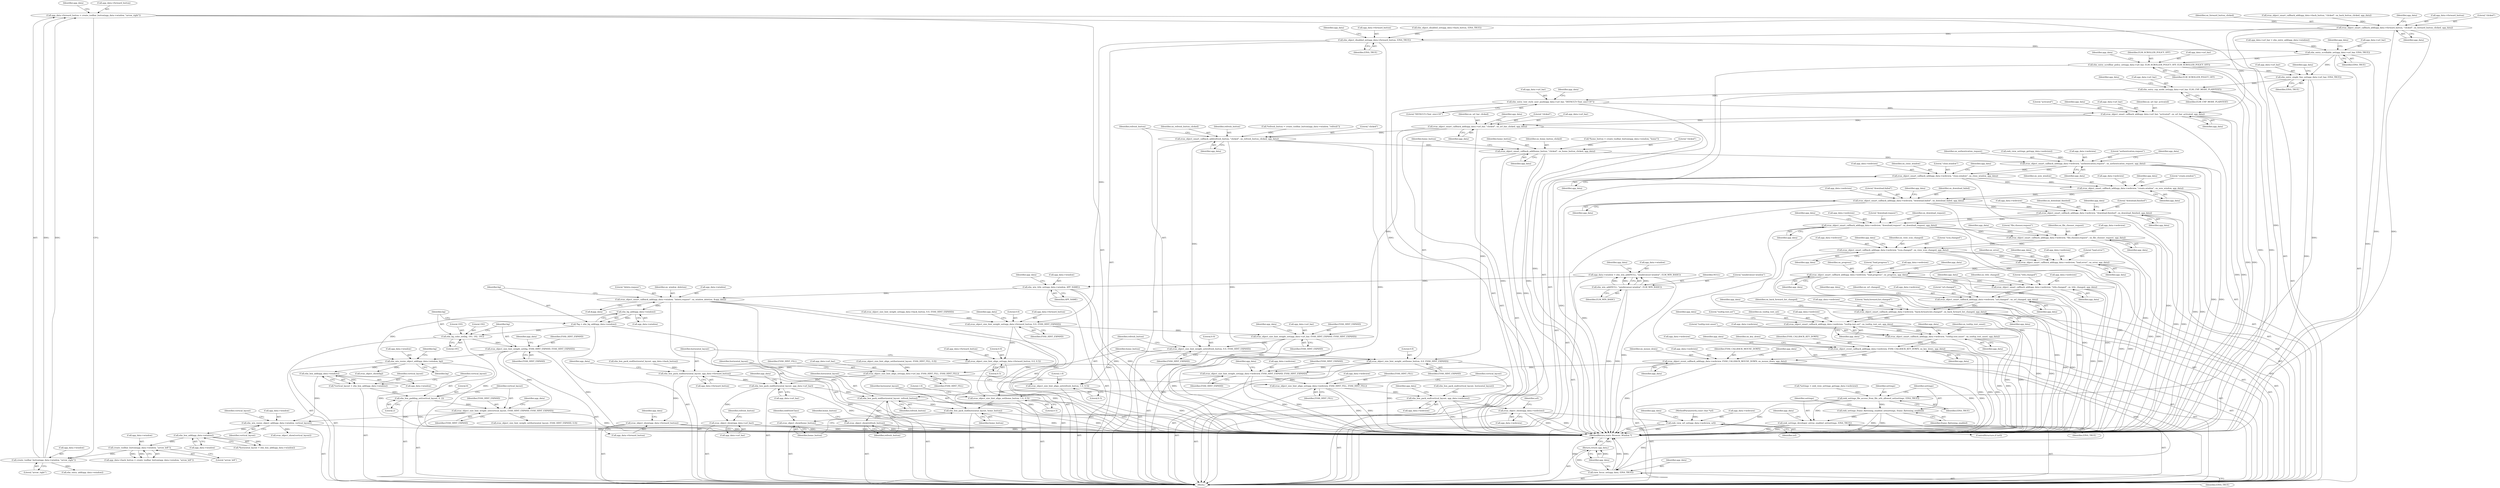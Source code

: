 digraph "0_Chrome_46afbe7f7f55280947e9c06c429a68983ba9d8dd_0@API" {
"1000258" [label="(Call,app_data->forward_button = create_toolbar_button(app_data->window, \"arrow_right\"))"];
"1000262" [label="(Call,create_toolbar_button(app_data->window, \"arrow_right\"))"];
"1000220" [label="(Call,create_toolbar_button(app_data->window, \"arrow_left\"))"];
"1000196" [label="(Call,elm_box_add(app_data->window))"];
"1000186" [label="(Call,elm_win_resize_object_add(app_data->window, vertical_layout))"];
"1000174" [label="(Call,elm_box_add(app_data->window))"];
"1000164" [label="(Call,elm_win_resize_object_add(app_data->window, bg))"];
"1000151" [label="(Call,elm_bg_add(app_data->window))"];
"1000140" [label="(Call,evas_object_smart_callback_add(app_data->window, \"delete,request\", on_window_deletion, &app_data))"];
"1000135" [label="(Call,elm_win_title_set(app_data->window, APP_NAME))"];
"1000127" [label="(Call,app_data->window = elm_win_add(NULL, \"minibrowser-window\", ELM_WIN_BASIC))"];
"1000131" [label="(Call,elm_win_add(NULL, \"minibrowser-window\", ELM_WIN_BASIC))"];
"1000160" [label="(Call,evas_object_size_hint_weight_set(bg, EVAS_HINT_EXPAND, EVAS_HINT_EXPAND))"];
"1000155" [label="(Call,elm_bg_color_set(bg, 193, 192, 191))"];
"1000149" [label="(Call,*bg = elm_bg_add(app_data->window))"];
"1000182" [label="(Call,evas_object_size_hint_weight_set(vertical_layout, EVAS_HINT_EXPAND, EVAS_HINT_EXPAND))"];
"1000178" [label="(Call,elm_box_padding_set(vertical_layout, 0, 2))"];
"1000172" [label="(Call,*vertical_layout = elm_box_add(app_data->window))"];
"1000267" [label="(Call,evas_object_smart_callback_add(app_data->forward_button, \"clicked\", on_forward_button_clicked, app_data))"];
"1000274" [label="(Call,elm_object_disabled_set(app_data->forward_button, EINA_TRUE))"];
"1000279" [label="(Call,evas_object_size_hint_weight_set(app_data->forward_button, 0.0, EVAS_HINT_EXPAND))"];
"1000285" [label="(Call,evas_object_size_hint_align_set(app_data->forward_button, 0.0, 0.5))"];
"1000291" [label="(Call,elm_box_pack_end(horizontal_layout, app_data->forward_button))"];
"1000296" [label="(Call,evas_object_show(app_data->forward_button))"];
"1000360" [label="(Call,elm_box_pack_end(horizontal_layout, app_data->url_bar))"];
"1000365" [label="(Call,evas_object_show(app_data->url_bar))"];
"1000390" [label="(Call,elm_box_pack_end(horizontal_layout, refresh_button))"];
"1000393" [label="(Call,evas_object_show(refresh_button))"];
"1000416" [label="(Call,elm_box_pack_end(horizontal_layout, home_button))"];
"1000419" [label="(Call,evas_object_show(home_button))"];
"1000348" [label="(Call,evas_object_size_hint_weight_set(app_data->url_bar, EVAS_HINT_EXPAND, EVAS_HINT_EXPAND))"];
"1000354" [label="(Call,evas_object_size_hint_align_set(app_data->url_bar, EVAS_HINT_FILL, EVAS_HINT_FILL))"];
"1000604" [label="(Call,evas_object_size_hint_align_set(app_data->webview, EVAS_HINT_FILL, EVAS_HINT_FILL))"];
"1000610" [label="(Call,elm_box_pack_end(vertical_layout, app_data->webview))"];
"1000615" [label="(Call,evas_object_show(app_data->webview))"];
"1000621" [label="(Call,ewk_view_url_set(app_data->webview, url))"];
"1000382" [label="(Call,evas_object_size_hint_weight_set(refresh_button, 0.0, EVAS_HINT_EXPAND))"];
"1000386" [label="(Call,evas_object_size_hint_align_set(refresh_button, 1.0, 0.5))"];
"1000408" [label="(Call,evas_object_size_hint_weight_set(home_button, 0.0, EVAS_HINT_EXPAND))"];
"1000412" [label="(Call,evas_object_size_hint_align_set(home_button, 1.0, 0.5))"];
"1000598" [label="(Call,evas_object_size_hint_weight_set(app_data->webview, EVAS_HINT_EXPAND, EVAS_HINT_EXPAND))"];
"1000308" [label="(Call,elm_entry_scrollable_set(app_data->url_bar, EINA_TRUE))"];
"1000313" [label="(Call,elm_entry_scrollbar_policy_set(app_data->url_bar, ELM_SCROLLER_POLICY_OFF, ELM_SCROLLER_POLICY_OFF))"];
"1000319" [label="(Call,elm_entry_single_line_set(app_data->url_bar, EINA_TRUE))"];
"1000324" [label="(Call,elm_entry_cnp_mode_set(app_data->url_bar, ELM_CNP_MODE_PLAINTEXT))"];
"1000329" [label="(Call,elm_entry_text_style_user_push(app_data->url_bar, \"DEFAULT='font_size=18'\"))"];
"1000334" [label="(Call,evas_object_smart_callback_add(app_data->url_bar, \"activated\", on_url_bar_activated, app_data))"];
"1000341" [label="(Call,evas_object_smart_callback_add(app_data->url_bar, \"clicked\", on_url_bar_clicked, app_data))"];
"1000377" [label="(Call,evas_object_smart_callback_add(refresh_button, \"clicked\", on_refresh_button_clicked, app_data))"];
"1000403" [label="(Call,evas_object_smart_callback_add(home_button, \"clicked\", on_home_button_clicked, app_data))"];
"1000479" [label="(Call,evas_object_smart_callback_add(app_data->webview, \"authentication,request\", on_authentication_request, app_data))"];
"1000486" [label="(Call,evas_object_smart_callback_add(app_data->webview, \"close,window\", on_close_window, app_data))"];
"1000493" [label="(Call,evas_object_smart_callback_add(app_data->webview, \"create,window\", on_new_window, app_data))"];
"1000500" [label="(Call,evas_object_smart_callback_add(app_data->webview, \"download,failed\", on_download_failed, app_data))"];
"1000507" [label="(Call,evas_object_smart_callback_add(app_data->webview, \"download,finished\", on_download_finished, app_data))"];
"1000514" [label="(Call,evas_object_smart_callback_add(app_data->webview, \"download,request\", on_download_request, app_data))"];
"1000521" [label="(Call,evas_object_smart_callback_add(app_data->webview, \"file,chooser,request\", on_file_chooser_request, app_data))"];
"1000528" [label="(Call,evas_object_smart_callback_add(app_data->webview, \"icon,changed\", on_view_icon_changed, app_data))"];
"1000535" [label="(Call,evas_object_smart_callback_add(app_data->webview, \"load,error\", on_error, app_data))"];
"1000542" [label="(Call,evas_object_smart_callback_add(app_data->webview, \"load,progress\", on_progress, app_data))"];
"1000549" [label="(Call,evas_object_smart_callback_add(app_data->webview, \"title,changed\", on_title_changed, app_data))"];
"1000556" [label="(Call,evas_object_smart_callback_add(app_data->webview, \"url,changed\", on_url_changed, app_data))"];
"1000563" [label="(Call,evas_object_smart_callback_add(app_data->webview, \"back,forward,list,changed\", on_back_forward_list_changed, app_data))"];
"1000570" [label="(Call,evas_object_smart_callback_add(app_data->webview, \"tooltip,text,set\", on_tooltip_text_set, app_data))"];
"1000577" [label="(Call,evas_object_smart_callback_add(app_data->webview, \"tooltip,text,unset\", on_tooltip_text_unset, app_data))"];
"1000584" [label="(Call,evas_object_event_callback_add(app_data->webview, EVAS_CALLBACK_KEY_DOWN, on_key_down, app_data))"];
"1000591" [label="(Call,evas_object_event_callback_add(app_data->webview, EVAS_CALLBACK_MOUSE_DOWN, on_mouse_down, app_data))"];
"1000636" [label="(Call,view_focus_set(app_data, EINA_TRUE))"];
"1000639" [label="(Return,return app_data;)"];
"1000470" [label="(Call,ewk_settings_file_access_from_file_urls_allowed_set(settings, EINA_TRUE))"];
"1000473" [label="(Call,ewk_settings_frame_flattening_enabled_set(settings, frame_flattening_enabled))"];
"1000476" [label="(Call,ewk_settings_developer_extras_enabled_set(settings, EINA_TRUE))"];
"1000557" [label="(Call,app_data->webview)"];
"1000419" [label="(Call,evas_object_show(home_button))"];
"1000506" [label="(Identifier,app_data)"];
"1000608" [label="(Identifier,EVAS_HINT_FILL)"];
"1000267" [label="(Call,evas_object_smart_callback_add(app_data->forward_button, \"clicked\", on_forward_button_clicked, app_data))"];
"1000492" [label="(Identifier,app_data)"];
"1000342" [label="(Call,app_data->url_bar)"];
"1000269" [label="(Identifier,app_data)"];
"1000407" [label="(Identifier,app_data)"];
"1000547" [label="(Identifier,on_progress)"];
"1000484" [label="(Identifier,on_authentication_request)"];
"1000131" [label="(Call,elm_win_add(NULL, \"minibrowser-window\", ELM_WIN_BASIC))"];
"1000309" [label="(Call,app_data->url_bar)"];
"1000185" [label="(Identifier,EVAS_HINT_EXPAND)"];
"1000620" [label="(Identifier,url)"];
"1000466" [label="(Call,ewk_view_settings_get(app_data->webview))"];
"1000585" [label="(Call,app_data->webview)"];
"1000470" [label="(Call,ewk_settings_file_access_from_file_urls_allowed_set(settings, EINA_TRUE))"];
"1000290" [label="(Literal,0.5)"];
"1000360" [label="(Call,elm_box_pack_end(horizontal_layout, app_data->url_bar))"];
"1000340" [label="(Identifier,app_data)"];
"1000410" [label="(Literal,0.0)"];
"1000615" [label="(Call,evas_object_show(app_data->webview))"];
"1000382" [label="(Call,evas_object_size_hint_weight_set(refresh_button, 0.0, EVAS_HINT_EXPAND))"];
"1000423" [label="(Identifier,ewkViewClass)"];
"1000166" [label="(Identifier,app_data)"];
"1000541" [label="(Identifier,app_data)"];
"1000539" [label="(Literal,\"load,error\")"];
"1000181" [label="(Literal,2)"];
"1000292" [label="(Identifier,horizontal_layout)"];
"1000568" [label="(Identifier,on_back_forward_list_changed)"];
"1000414" [label="(Literal,1.0)"];
"1000548" [label="(Identifier,app_data)"];
"1000578" [label="(Call,app_data->webview)"];
"1000371" [label="(Identifier,refresh_button)"];
"1000464" [label="(Call,*settings = ewk_view_settings_get(app_data->webview))"];
"1000362" [label="(Call,app_data->url_bar)"];
"1000144" [label="(Literal,\"delete,request\")"];
"1000415" [label="(Literal,0.5)"];
"1000347" [label="(Identifier,app_data)"];
"1000417" [label="(Identifier,horizontal_layout)"];
"1000404" [label="(Identifier,home_button)"];
"1000220" [label="(Call,create_toolbar_button(app_data->window, \"arrow_left\"))"];
"1000159" [label="(Literal,191)"];
"1000472" [label="(Identifier,EINA_TRUE)"];
"1000416" [label="(Call,elm_box_pack_end(horizontal_layout, home_button))"];
"1000152" [label="(Call,app_data->window)"];
"1000391" [label="(Identifier,horizontal_layout)"];
"1000158" [label="(Literal,192)"];
"1000293" [label="(Call,app_data->forward_button)"];
"1000314" [label="(Call,app_data->url_bar)"];
"1000606" [label="(Identifier,app_data)"];
"1000194" [label="(Call,*horizontal_layout = elm_box_add(app_data->window))"];
"1000481" [label="(Identifier,app_data)"];
"1000521" [label="(Call,evas_object_smart_callback_add(app_data->webview, \"file,chooser,request\", on_file_chooser_request, app_data))"];
"1000616" [label="(Call,app_data->webview)"];
"1000513" [label="(Identifier,app_data)"];
"1000540" [label="(Identifier,on_error)"];
"1000593" [label="(Identifier,app_data)"];
"1000386" [label="(Call,evas_object_size_hint_align_set(refresh_button, 1.0, 0.5))"];
"1000300" [label="(Call,app_data->url_bar = elm_entry_add(app_data->window))"];
"1000358" [label="(Identifier,EVAS_HINT_FILL)"];
"1000628" [label="(Identifier,app_data)"];
"1000156" [label="(Identifier,bg)"];
"1000403" [label="(Call,evas_object_smart_callback_add(home_button, \"clicked\", on_home_button_clicked, app_data))"];
"1000617" [label="(Identifier,app_data)"];
"1000187" [label="(Call,app_data->window)"];
"1000330" [label="(Call,app_data->url_bar)"];
"1000511" [label="(Literal,\"download,finished\")"];
"1000323" [label="(Identifier,EINA_TRUE)"];
"1000478" [label="(Identifier,EINA_TRUE)"];
"1000394" [label="(Identifier,refresh_button)"];
"1000180" [label="(Literal,0)"];
"1000558" [label="(Identifier,app_data)"];
"1000527" [label="(Identifier,app_data)"];
"1000583" [label="(Identifier,app_data)"];
"1000523" [label="(Identifier,app_data)"];
"1000134" [label="(Identifier,ELM_WIN_BASIC)"];
"1000522" [label="(Call,app_data->webview)"];
"1000237" [label="(Call,evas_object_size_hint_weight_set(app_data->back_button, 0.0, EVAS_HINT_EXPAND))"];
"1000359" [label="(Identifier,EVAS_HINT_FILL)"];
"1000554" [label="(Identifier,on_title_changed)"];
"1000302" [label="(Identifier,app_data)"];
"1000591" [label="(Call,evas_object_event_callback_add(app_data->webview, EVAS_CALLBACK_MOUSE_DOWN, on_mouse_down, app_data))"];
"1000406" [label="(Identifier,on_home_button_clicked)"];
"1000211" [label="(Call,elm_box_pack_end(vertical_layout, horizontal_layout))"];
"1000279" [label="(Call,evas_object_size_hint_weight_set(app_data->forward_button, 0.0, EVAS_HINT_EXPAND))"];
"1000501" [label="(Call,app_data->webview)"];
"1000621" [label="(Call,ewk_view_url_set(app_data->webview, url))"];
"1000287" [label="(Identifier,app_data)"];
"1000570" [label="(Call,evas_object_smart_callback_add(app_data->webview, \"tooltip,text,set\", on_tooltip_text_set, app_data))"];
"1000343" [label="(Identifier,app_data)"];
"1000334" [label="(Call,evas_object_smart_callback_add(app_data->url_bar, \"activated\", on_url_bar_activated, app_data))"];
"1000596" [label="(Identifier,on_mouse_down)"];
"1000553" [label="(Literal,\"title,changed\")"];
"1000638" [label="(Identifier,EINA_TRUE)"];
"1000336" [label="(Identifier,app_data)"];
"1000146" [label="(Call,&app_data)"];
"1000182" [label="(Call,evas_object_size_hint_weight_set(vertical_layout, EVAS_HINT_EXPAND, EVAS_HINT_EXPAND))"];
"1000560" [label="(Literal,\"url,changed\")"];
"1000565" [label="(Identifier,app_data)"];
"1000321" [label="(Identifier,app_data)"];
"1000325" [label="(Call,app_data->url_bar)"];
"1000349" [label="(Call,app_data->url_bar)"];
"1000530" [label="(Identifier,app_data)"];
"1000418" [label="(Identifier,home_button)"];
"1000221" [label="(Call,app_data->window)"];
"1000183" [label="(Identifier,vertical_layout)"];
"1000611" [label="(Identifier,vertical_layout)"];
"1000487" [label="(Call,app_data->webview)"];
"1000308" [label="(Call,elm_entry_scrollable_set(app_data->url_bar, EINA_TRUE))"];
"1000396" [label="(Call,*home_button = create_toolbar_button(app_data->window, \"home\"))"];
"1000542" [label="(Call,evas_object_smart_callback_add(app_data->webview, \"load,progress\", on_progress, app_data))"];
"1000272" [label="(Identifier,on_forward_button_clicked)"];
"1000111" [label="(MethodParameterIn,const char *url)"];
"1000485" [label="(Identifier,app_data)"];
"1000313" [label="(Call,elm_entry_scrollbar_policy_set(app_data->url_bar, ELM_SCROLLER_POLICY_OFF, ELM_SCROLLER_POLICY_OFF))"];
"1000291" [label="(Call,elm_box_pack_end(horizontal_layout, app_data->forward_button))"];
"1000392" [label="(Identifier,refresh_button)"];
"1000384" [label="(Literal,0.0)"];
"1000599" [label="(Call,app_data->webview)"];
"1000145" [label="(Identifier,on_window_deletion)"];
"1000169" [label="(Call,evas_object_show(bg))"];
"1000216" [label="(Call,app_data->back_button = create_toolbar_button(app_data->window, \"arrow_left\"))"];
"1000178" [label="(Call,elm_box_padding_set(vertical_layout, 0, 2))"];
"1000413" [label="(Identifier,home_button)"];
"1000329" [label="(Call,elm_entry_text_style_user_push(app_data->url_bar, \"DEFAULT='font_size=18'\"))"];
"1000383" [label="(Identifier,refresh_button)"];
"1000504" [label="(Literal,\"download,failed\")"];
"1000636" [label="(Call,view_focus_set(app_data, EINA_TRUE))"];
"1000335" [label="(Call,app_data->url_bar)"];
"1000508" [label="(Call,app_data->webview)"];
"1000348" [label="(Call,evas_object_size_hint_weight_set(app_data->url_bar, EVAS_HINT_EXPAND, EVAS_HINT_EXPAND))"];
"1000283" [label="(Literal,0.0)"];
"1000529" [label="(Call,app_data->webview)"];
"1000378" [label="(Identifier,refresh_button)"];
"1000589" [label="(Identifier,on_key_down)"];
"1000175" [label="(Call,app_data->window)"];
"1000491" [label="(Identifier,on_close_window)"];
"1000480" [label="(Call,app_data->webview)"];
"1000168" [label="(Identifier,bg)"];
"1000142" [label="(Identifier,app_data)"];
"1000420" [label="(Identifier,home_button)"];
"1000546" [label="(Literal,\"load,progress\")"];
"1000346" [label="(Identifier,on_url_bar_clicked)"];
"1000150" [label="(Identifier,bg)"];
"1000569" [label="(Identifier,app_data)"];
"1000225" [label="(Call,evas_object_smart_callback_add(app_data->back_button, \"clicked\", on_back_button_clicked, app_data))"];
"1000476" [label="(Call,ewk_settings_developer_extras_enabled_set(settings, EINA_TRUE))"];
"1000483" [label="(Literal,\"authentication,request\")"];
"1000497" [label="(Literal,\"create,window\")"];
"1000586" [label="(Identifier,app_data)"];
"1000326" [label="(Identifier,app_data)"];
"1000555" [label="(Identifier,app_data)"];
"1000135" [label="(Call,elm_win_title_set(app_data->window, APP_NAME))"];
"1000112" [label="(Block,)"];
"1000602" [label="(Identifier,EVAS_HINT_EXPAND)"];
"1000263" [label="(Call,app_data->window)"];
"1000127" [label="(Call,app_data->window = elm_win_add(NULL, \"minibrowser-window\", ELM_WIN_BASIC))"];
"1000370" [label="(Call,*refresh_button = create_toolbar_button(app_data->window, \"refresh\"))"];
"1000498" [label="(Identifier,on_new_window)"];
"1000515" [label="(Call,app_data->webview)"];
"1000224" [label="(Literal,\"arrow_left\")"];
"1000141" [label="(Call,app_data->window)"];
"1000366" [label="(Call,app_data->url_bar)"];
"1000381" [label="(Identifier,app_data)"];
"1000534" [label="(Identifier,app_data)"];
"1000564" [label="(Call,app_data->webview)"];
"1000493" [label="(Call,evas_object_smart_callback_add(app_data->webview, \"create,window\", on_new_window, app_data))"];
"1000318" [label="(Identifier,ELM_SCROLLER_POLICY_OFF)"];
"1000350" [label="(Identifier,app_data)"];
"1000174" [label="(Call,elm_box_add(app_data->window))"];
"1000488" [label="(Identifier,app_data)"];
"1000639" [label="(Return,return app_data;)"];
"1000520" [label="(Identifier,app_data)"];
"1000353" [label="(Identifier,EVAS_HINT_EXPAND)"];
"1000574" [label="(Literal,\"tooltip,text,set\")"];
"1000619" [label="(ControlStructure,if (url))"];
"1000170" [label="(Identifier,bg)"];
"1000315" [label="(Identifier,app_data)"];
"1000284" [label="(Identifier,EVAS_HINT_EXPAND)"];
"1000232" [label="(Call,elm_object_disabled_set(app_data->back_button, EINA_TRUE))"];
"1000355" [label="(Call,app_data->url_bar)"];
"1000518" [label="(Literal,\"download,request\")"];
"1000163" [label="(Identifier,EVAS_HINT_EXPAND)"];
"1000479" [label="(Call,evas_object_smart_callback_add(app_data->webview, \"authentication,request\", on_authentication_request, app_data))"];
"1000550" [label="(Call,app_data->webview)"];
"1000286" [label="(Call,app_data->forward_button)"];
"1000519" [label="(Identifier,on_download_request)"];
"1000576" [label="(Identifier,app_data)"];
"1000561" [label="(Identifier,on_url_changed)"];
"1000128" [label="(Call,app_data->window)"];
"1000179" [label="(Identifier,vertical_layout)"];
"1000379" [label="(Literal,\"clicked\")"];
"1000203" [label="(Call,evas_object_size_hint_weight_set(horizontal_layout, EVAS_HINT_EXPAND, 0.0))"];
"1000273" [label="(Identifier,app_data)"];
"1000584" [label="(Call,evas_object_event_callback_add(app_data->webview, EVAS_CALLBACK_KEY_DOWN, on_key_down, app_data))"];
"1000149" [label="(Call,*bg = elm_bg_add(app_data->window))"];
"1000341" [label="(Call,evas_object_smart_callback_add(app_data->url_bar, \"clicked\", on_url_bar_clicked, app_data))"];
"1000192" [label="(Identifier,vertical_layout)"];
"1000367" [label="(Identifier,app_data)"];
"1000514" [label="(Call,evas_object_smart_callback_add(app_data->webview, \"download,request\", on_download_request, app_data))"];
"1000173" [label="(Identifier,vertical_layout)"];
"1000333" [label="(Literal,\"DEFAULT='font_size=18'\")"];
"1000276" [label="(Identifier,app_data)"];
"1000397" [label="(Identifier,home_button)"];
"1000604" [label="(Call,evas_object_size_hint_align_set(app_data->webview, EVAS_HINT_FILL, EVAS_HINT_FILL))"];
"1000339" [label="(Identifier,on_url_bar_activated)"];
"1000575" [label="(Identifier,on_tooltip_text_set)"];
"1000317" [label="(Identifier,ELM_SCROLLER_POLICY_OFF)"];
"1000637" [label="(Identifier,app_data)"];
"1000319" [label="(Call,elm_entry_single_line_set(app_data->url_bar, EINA_TRUE))"];
"1000268" [label="(Call,app_data->forward_button)"];
"1000409" [label="(Identifier,home_button)"];
"1000473" [label="(Call,ewk_settings_frame_flattening_enabled_set(settings, frame_flattening_enabled))"];
"1000186" [label="(Call,elm_win_resize_object_add(app_data->window, vertical_layout))"];
"1000157" [label="(Literal,193)"];
"1000191" [label="(Call,evas_object_show(vertical_layout))"];
"1000477" [label="(Identifier,settings)"];
"1000537" [label="(Identifier,app_data)"];
"1000312" [label="(Identifier,EINA_TRUE)"];
"1000605" [label="(Call,app_data->webview)"];
"1000274" [label="(Call,elm_object_disabled_set(app_data->forward_button, EINA_TRUE))"];
"1000324" [label="(Call,elm_entry_cnp_mode_set(app_data->url_bar, ELM_CNP_MODE_PLAINTEXT))"];
"1000507" [label="(Call,evas_object_smart_callback_add(app_data->webview, \"download,finished\", on_download_finished, app_data))"];
"1000139" [label="(Identifier,APP_NAME)"];
"1000297" [label="(Call,app_data->forward_button)"];
"1000475" [label="(Identifier,frame_flattening_enabled)"];
"1000377" [label="(Call,evas_object_smart_callback_add(refresh_button, \"clicked\", on_refresh_button_clicked, app_data))"];
"1000582" [label="(Identifier,on_tooltip_text_unset)"];
"1000266" [label="(Literal,\"arrow_right\")"];
"1000549" [label="(Call,evas_object_smart_callback_add(app_data->webview, \"title,changed\", on_title_changed, app_data))"];
"1000609" [label="(Identifier,EVAS_HINT_FILL)"];
"1000207" [label="(Call,evas_object_size_hint_align_set(horizontal_layout, EVAS_HINT_FILL, 0.0))"];
"1000610" [label="(Call,elm_box_pack_end(vertical_layout, app_data->webview))"];
"1000196" [label="(Call,elm_box_add(app_data->window))"];
"1000509" [label="(Identifier,app_data)"];
"1000298" [label="(Identifier,app_data)"];
"1000512" [label="(Identifier,on_download_finished)"];
"1000516" [label="(Identifier,app_data)"];
"1000259" [label="(Call,app_data->forward_button)"];
"1000388" [label="(Literal,1.0)"];
"1000499" [label="(Identifier,app_data)"];
"1000563" [label="(Call,evas_object_smart_callback_add(app_data->webview, \"back,forward,list,changed\", on_back_forward_list_changed, app_data))"];
"1000577" [label="(Call,evas_object_smart_callback_add(app_data->webview, \"tooltip,text,unset\", on_tooltip_text_unset, app_data))"];
"1000304" [label="(Call,elm_entry_add(app_data->window))"];
"1000592" [label="(Call,app_data->webview)"];
"1000405" [label="(Literal,\"clicked\")"];
"1000281" [label="(Identifier,app_data)"];
"1000571" [label="(Call,app_data->webview)"];
"1000408" [label="(Call,evas_object_size_hint_weight_set(home_button, 0.0, EVAS_HINT_EXPAND))"];
"1000280" [label="(Call,app_data->forward_button)"];
"1000579" [label="(Identifier,app_data)"];
"1000140" [label="(Call,evas_object_smart_callback_add(app_data->window, \"delete,request\", on_window_deletion, &app_data))"];
"1000625" [label="(Identifier,url)"];
"1000345" [label="(Literal,\"clicked\")"];
"1000640" [label="(Identifier,app_data)"];
"1000354" [label="(Call,evas_object_size_hint_align_set(app_data->url_bar, EVAS_HINT_FILL, EVAS_HINT_FILL))"];
"1000289" [label="(Literal,0.0)"];
"1000603" [label="(Identifier,EVAS_HINT_EXPAND)"];
"1000262" [label="(Call,create_toolbar_button(app_data->window, \"arrow_right\"))"];
"1000535" [label="(Call,evas_object_smart_callback_add(app_data->webview, \"load,error\", on_error, app_data))"];
"1000155" [label="(Call,elm_bg_color_set(bg, 193, 192, 191))"];
"1000172" [label="(Call,*vertical_layout = elm_box_add(app_data->window))"];
"1000165" [label="(Call,app_data->window)"];
"1000249" [label="(Call,elm_box_pack_end(horizontal_layout, app_data->back_button))"];
"1000161" [label="(Identifier,bg)"];
"1000490" [label="(Literal,\"close,window\")"];
"1000528" [label="(Call,evas_object_smart_callback_add(app_data->webview, \"icon,changed\", on_view_icon_changed, app_data))"];
"1000328" [label="(Identifier,ELM_CNP_MODE_PLAINTEXT)"];
"1000471" [label="(Identifier,settings)"];
"1000162" [label="(Identifier,EVAS_HINT_EXPAND)"];
"1000612" [label="(Call,app_data->webview)"];
"1000411" [label="(Identifier,EVAS_HINT_EXPAND)"];
"1000352" [label="(Identifier,EVAS_HINT_EXPAND)"];
"1000495" [label="(Identifier,app_data)"];
"1000641" [label="(MethodReturn,static Browser_Window *)"];
"1000412" [label="(Call,evas_object_size_hint_align_set(home_button, 1.0, 0.5))"];
"1000494" [label="(Call,app_data->webview)"];
"1000505" [label="(Identifier,on_download_failed)"];
"1000525" [label="(Literal,\"file,chooser,request\")"];
"1000278" [label="(Identifier,EINA_TRUE)"];
"1000526" [label="(Identifier,on_file_chooser_request)"];
"1000533" [label="(Identifier,on_view_icon_changed)"];
"1000543" [label="(Call,app_data->webview)"];
"1000567" [label="(Literal,\"back,forward,list,changed\")"];
"1000551" [label="(Identifier,app_data)"];
"1000474" [label="(Identifier,settings)"];
"1000595" [label="(Identifier,EVAS_CALLBACK_MOUSE_DOWN)"];
"1000197" [label="(Call,app_data->window)"];
"1000387" [label="(Identifier,refresh_button)"];
"1000184" [label="(Identifier,EVAS_HINT_EXPAND)"];
"1000356" [label="(Identifier,app_data)"];
"1000380" [label="(Identifier,on_refresh_button_clicked)"];
"1000556" [label="(Call,evas_object_smart_callback_add(app_data->webview, \"url,changed\", on_url_changed, app_data))"];
"1000562" [label="(Identifier,app_data)"];
"1000188" [label="(Identifier,app_data)"];
"1000365" [label="(Call,evas_object_show(app_data->url_bar))"];
"1000532" [label="(Literal,\"icon,changed\")"];
"1000590" [label="(Identifier,app_data)"];
"1000258" [label="(Call,app_data->forward_button = create_toolbar_button(app_data->window, \"arrow_right\"))"];
"1000597" [label="(Identifier,app_data)"];
"1000600" [label="(Identifier,app_data)"];
"1000136" [label="(Call,app_data->window)"];
"1000164" [label="(Call,elm_win_resize_object_add(app_data->window, bg))"];
"1000389" [label="(Literal,0.5)"];
"1000338" [label="(Literal,\"activated\")"];
"1000275" [label="(Call,app_data->forward_button)"];
"1000331" [label="(Identifier,app_data)"];
"1000598" [label="(Call,evas_object_size_hint_weight_set(app_data->webview, EVAS_HINT_EXPAND, EVAS_HINT_EXPAND))"];
"1000390" [label="(Call,elm_box_pack_end(horizontal_layout, refresh_button))"];
"1000393" [label="(Call,evas_object_show(refresh_button))"];
"1000581" [label="(Literal,\"tooltip,text,unset\")"];
"1000486" [label="(Call,evas_object_smart_callback_add(app_data->webview, \"close,window\", on_close_window, app_data))"];
"1000544" [label="(Identifier,app_data)"];
"1000137" [label="(Identifier,app_data)"];
"1000622" [label="(Call,app_data->webview)"];
"1000296" [label="(Call,evas_object_show(app_data->forward_button))"];
"1000536" [label="(Call,app_data->webview)"];
"1000132" [label="(Identifier,NULL)"];
"1000285" [label="(Call,evas_object_size_hint_align_set(app_data->forward_button, 0.0, 0.5))"];
"1000572" [label="(Identifier,app_data)"];
"1000385" [label="(Identifier,EVAS_HINT_EXPAND)"];
"1000500" [label="(Call,evas_object_smart_callback_add(app_data->webview, \"download,failed\", on_download_failed, app_data))"];
"1000320" [label="(Call,app_data->url_bar)"];
"1000133" [label="(Literal,\"minibrowser-window\")"];
"1000361" [label="(Identifier,horizontal_layout)"];
"1000588" [label="(Identifier,EVAS_CALLBACK_KEY_DOWN)"];
"1000160" [label="(Call,evas_object_size_hint_weight_set(bg, EVAS_HINT_EXPAND, EVAS_HINT_EXPAND))"];
"1000190" [label="(Identifier,vertical_layout)"];
"1000502" [label="(Identifier,app_data)"];
"1000151" [label="(Call,elm_bg_add(app_data->window))"];
"1000271" [label="(Literal,\"clicked\")"];
"1000258" -> "1000112"  [label="AST: "];
"1000258" -> "1000262"  [label="CFG: "];
"1000259" -> "1000258"  [label="AST: "];
"1000262" -> "1000258"  [label="AST: "];
"1000269" -> "1000258"  [label="CFG: "];
"1000258" -> "1000641"  [label="DDG: "];
"1000262" -> "1000258"  [label="DDG: "];
"1000262" -> "1000258"  [label="DDG: "];
"1000258" -> "1000267"  [label="DDG: "];
"1000262" -> "1000266"  [label="CFG: "];
"1000263" -> "1000262"  [label="AST: "];
"1000266" -> "1000262"  [label="AST: "];
"1000220" -> "1000262"  [label="DDG: "];
"1000262" -> "1000304"  [label="DDG: "];
"1000220" -> "1000216"  [label="AST: "];
"1000220" -> "1000224"  [label="CFG: "];
"1000221" -> "1000220"  [label="AST: "];
"1000224" -> "1000220"  [label="AST: "];
"1000216" -> "1000220"  [label="CFG: "];
"1000220" -> "1000216"  [label="DDG: "];
"1000220" -> "1000216"  [label="DDG: "];
"1000196" -> "1000220"  [label="DDG: "];
"1000196" -> "1000194"  [label="AST: "];
"1000196" -> "1000197"  [label="CFG: "];
"1000197" -> "1000196"  [label="AST: "];
"1000194" -> "1000196"  [label="CFG: "];
"1000196" -> "1000194"  [label="DDG: "];
"1000186" -> "1000196"  [label="DDG: "];
"1000186" -> "1000112"  [label="AST: "];
"1000186" -> "1000190"  [label="CFG: "];
"1000187" -> "1000186"  [label="AST: "];
"1000190" -> "1000186"  [label="AST: "];
"1000192" -> "1000186"  [label="CFG: "];
"1000186" -> "1000641"  [label="DDG: "];
"1000174" -> "1000186"  [label="DDG: "];
"1000182" -> "1000186"  [label="DDG: "];
"1000186" -> "1000191"  [label="DDG: "];
"1000174" -> "1000172"  [label="AST: "];
"1000174" -> "1000175"  [label="CFG: "];
"1000175" -> "1000174"  [label="AST: "];
"1000172" -> "1000174"  [label="CFG: "];
"1000174" -> "1000172"  [label="DDG: "];
"1000164" -> "1000174"  [label="DDG: "];
"1000164" -> "1000112"  [label="AST: "];
"1000164" -> "1000168"  [label="CFG: "];
"1000165" -> "1000164"  [label="AST: "];
"1000168" -> "1000164"  [label="AST: "];
"1000170" -> "1000164"  [label="CFG: "];
"1000164" -> "1000641"  [label="DDG: "];
"1000151" -> "1000164"  [label="DDG: "];
"1000160" -> "1000164"  [label="DDG: "];
"1000164" -> "1000169"  [label="DDG: "];
"1000151" -> "1000149"  [label="AST: "];
"1000151" -> "1000152"  [label="CFG: "];
"1000152" -> "1000151"  [label="AST: "];
"1000149" -> "1000151"  [label="CFG: "];
"1000151" -> "1000149"  [label="DDG: "];
"1000140" -> "1000151"  [label="DDG: "];
"1000140" -> "1000112"  [label="AST: "];
"1000140" -> "1000146"  [label="CFG: "];
"1000141" -> "1000140"  [label="AST: "];
"1000144" -> "1000140"  [label="AST: "];
"1000145" -> "1000140"  [label="AST: "];
"1000146" -> "1000140"  [label="AST: "];
"1000150" -> "1000140"  [label="CFG: "];
"1000140" -> "1000641"  [label="DDG: "];
"1000140" -> "1000641"  [label="DDG: "];
"1000140" -> "1000641"  [label="DDG: "];
"1000135" -> "1000140"  [label="DDG: "];
"1000135" -> "1000112"  [label="AST: "];
"1000135" -> "1000139"  [label="CFG: "];
"1000136" -> "1000135"  [label="AST: "];
"1000139" -> "1000135"  [label="AST: "];
"1000142" -> "1000135"  [label="CFG: "];
"1000135" -> "1000641"  [label="DDG: "];
"1000135" -> "1000641"  [label="DDG: "];
"1000127" -> "1000135"  [label="DDG: "];
"1000127" -> "1000112"  [label="AST: "];
"1000127" -> "1000131"  [label="CFG: "];
"1000128" -> "1000127"  [label="AST: "];
"1000131" -> "1000127"  [label="AST: "];
"1000137" -> "1000127"  [label="CFG: "];
"1000127" -> "1000641"  [label="DDG: "];
"1000131" -> "1000127"  [label="DDG: "];
"1000131" -> "1000127"  [label="DDG: "];
"1000131" -> "1000127"  [label="DDG: "];
"1000131" -> "1000134"  [label="CFG: "];
"1000132" -> "1000131"  [label="AST: "];
"1000133" -> "1000131"  [label="AST: "];
"1000134" -> "1000131"  [label="AST: "];
"1000131" -> "1000641"  [label="DDG: "];
"1000131" -> "1000641"  [label="DDG: "];
"1000160" -> "1000112"  [label="AST: "];
"1000160" -> "1000163"  [label="CFG: "];
"1000161" -> "1000160"  [label="AST: "];
"1000162" -> "1000160"  [label="AST: "];
"1000163" -> "1000160"  [label="AST: "];
"1000166" -> "1000160"  [label="CFG: "];
"1000160" -> "1000641"  [label="DDG: "];
"1000155" -> "1000160"  [label="DDG: "];
"1000160" -> "1000182"  [label="DDG: "];
"1000155" -> "1000112"  [label="AST: "];
"1000155" -> "1000159"  [label="CFG: "];
"1000156" -> "1000155"  [label="AST: "];
"1000157" -> "1000155"  [label="AST: "];
"1000158" -> "1000155"  [label="AST: "];
"1000159" -> "1000155"  [label="AST: "];
"1000161" -> "1000155"  [label="CFG: "];
"1000155" -> "1000641"  [label="DDG: "];
"1000149" -> "1000155"  [label="DDG: "];
"1000149" -> "1000112"  [label="AST: "];
"1000150" -> "1000149"  [label="AST: "];
"1000156" -> "1000149"  [label="CFG: "];
"1000149" -> "1000641"  [label="DDG: "];
"1000182" -> "1000112"  [label="AST: "];
"1000182" -> "1000185"  [label="CFG: "];
"1000183" -> "1000182"  [label="AST: "];
"1000184" -> "1000182"  [label="AST: "];
"1000185" -> "1000182"  [label="AST: "];
"1000188" -> "1000182"  [label="CFG: "];
"1000182" -> "1000641"  [label="DDG: "];
"1000178" -> "1000182"  [label="DDG: "];
"1000182" -> "1000203"  [label="DDG: "];
"1000178" -> "1000112"  [label="AST: "];
"1000178" -> "1000181"  [label="CFG: "];
"1000179" -> "1000178"  [label="AST: "];
"1000180" -> "1000178"  [label="AST: "];
"1000181" -> "1000178"  [label="AST: "];
"1000183" -> "1000178"  [label="CFG: "];
"1000178" -> "1000641"  [label="DDG: "];
"1000172" -> "1000178"  [label="DDG: "];
"1000172" -> "1000112"  [label="AST: "];
"1000173" -> "1000172"  [label="AST: "];
"1000179" -> "1000172"  [label="CFG: "];
"1000267" -> "1000112"  [label="AST: "];
"1000267" -> "1000273"  [label="CFG: "];
"1000268" -> "1000267"  [label="AST: "];
"1000271" -> "1000267"  [label="AST: "];
"1000272" -> "1000267"  [label="AST: "];
"1000273" -> "1000267"  [label="AST: "];
"1000276" -> "1000267"  [label="CFG: "];
"1000267" -> "1000641"  [label="DDG: "];
"1000267" -> "1000641"  [label="DDG: "];
"1000225" -> "1000267"  [label="DDG: "];
"1000267" -> "1000274"  [label="DDG: "];
"1000267" -> "1000334"  [label="DDG: "];
"1000274" -> "1000112"  [label="AST: "];
"1000274" -> "1000278"  [label="CFG: "];
"1000275" -> "1000274"  [label="AST: "];
"1000278" -> "1000274"  [label="AST: "];
"1000281" -> "1000274"  [label="CFG: "];
"1000274" -> "1000641"  [label="DDG: "];
"1000232" -> "1000274"  [label="DDG: "];
"1000274" -> "1000279"  [label="DDG: "];
"1000274" -> "1000308"  [label="DDG: "];
"1000279" -> "1000112"  [label="AST: "];
"1000279" -> "1000284"  [label="CFG: "];
"1000280" -> "1000279"  [label="AST: "];
"1000283" -> "1000279"  [label="AST: "];
"1000284" -> "1000279"  [label="AST: "];
"1000287" -> "1000279"  [label="CFG: "];
"1000279" -> "1000641"  [label="DDG: "];
"1000237" -> "1000279"  [label="DDG: "];
"1000279" -> "1000285"  [label="DDG: "];
"1000279" -> "1000348"  [label="DDG: "];
"1000285" -> "1000112"  [label="AST: "];
"1000285" -> "1000290"  [label="CFG: "];
"1000286" -> "1000285"  [label="AST: "];
"1000289" -> "1000285"  [label="AST: "];
"1000290" -> "1000285"  [label="AST: "];
"1000292" -> "1000285"  [label="CFG: "];
"1000285" -> "1000641"  [label="DDG: "];
"1000285" -> "1000291"  [label="DDG: "];
"1000291" -> "1000112"  [label="AST: "];
"1000291" -> "1000293"  [label="CFG: "];
"1000292" -> "1000291"  [label="AST: "];
"1000293" -> "1000291"  [label="AST: "];
"1000298" -> "1000291"  [label="CFG: "];
"1000291" -> "1000641"  [label="DDG: "];
"1000249" -> "1000291"  [label="DDG: "];
"1000291" -> "1000296"  [label="DDG: "];
"1000291" -> "1000360"  [label="DDG: "];
"1000296" -> "1000112"  [label="AST: "];
"1000296" -> "1000297"  [label="CFG: "];
"1000297" -> "1000296"  [label="AST: "];
"1000302" -> "1000296"  [label="CFG: "];
"1000296" -> "1000641"  [label="DDG: "];
"1000296" -> "1000641"  [label="DDG: "];
"1000360" -> "1000112"  [label="AST: "];
"1000360" -> "1000362"  [label="CFG: "];
"1000361" -> "1000360"  [label="AST: "];
"1000362" -> "1000360"  [label="AST: "];
"1000367" -> "1000360"  [label="CFG: "];
"1000360" -> "1000641"  [label="DDG: "];
"1000354" -> "1000360"  [label="DDG: "];
"1000360" -> "1000365"  [label="DDG: "];
"1000360" -> "1000390"  [label="DDG: "];
"1000365" -> "1000112"  [label="AST: "];
"1000365" -> "1000366"  [label="CFG: "];
"1000366" -> "1000365"  [label="AST: "];
"1000371" -> "1000365"  [label="CFG: "];
"1000365" -> "1000641"  [label="DDG: "];
"1000365" -> "1000641"  [label="DDG: "];
"1000390" -> "1000112"  [label="AST: "];
"1000390" -> "1000392"  [label="CFG: "];
"1000391" -> "1000390"  [label="AST: "];
"1000392" -> "1000390"  [label="AST: "];
"1000394" -> "1000390"  [label="CFG: "];
"1000390" -> "1000641"  [label="DDG: "];
"1000386" -> "1000390"  [label="DDG: "];
"1000390" -> "1000393"  [label="DDG: "];
"1000390" -> "1000416"  [label="DDG: "];
"1000393" -> "1000112"  [label="AST: "];
"1000393" -> "1000394"  [label="CFG: "];
"1000394" -> "1000393"  [label="AST: "];
"1000397" -> "1000393"  [label="CFG: "];
"1000393" -> "1000641"  [label="DDG: "];
"1000393" -> "1000641"  [label="DDG: "];
"1000416" -> "1000112"  [label="AST: "];
"1000416" -> "1000418"  [label="CFG: "];
"1000417" -> "1000416"  [label="AST: "];
"1000418" -> "1000416"  [label="AST: "];
"1000420" -> "1000416"  [label="CFG: "];
"1000416" -> "1000641"  [label="DDG: "];
"1000416" -> "1000641"  [label="DDG: "];
"1000412" -> "1000416"  [label="DDG: "];
"1000416" -> "1000419"  [label="DDG: "];
"1000419" -> "1000112"  [label="AST: "];
"1000419" -> "1000420"  [label="CFG: "];
"1000420" -> "1000419"  [label="AST: "];
"1000423" -> "1000419"  [label="CFG: "];
"1000419" -> "1000641"  [label="DDG: "];
"1000419" -> "1000641"  [label="DDG: "];
"1000348" -> "1000112"  [label="AST: "];
"1000348" -> "1000353"  [label="CFG: "];
"1000349" -> "1000348"  [label="AST: "];
"1000352" -> "1000348"  [label="AST: "];
"1000353" -> "1000348"  [label="AST: "];
"1000356" -> "1000348"  [label="CFG: "];
"1000348" -> "1000641"  [label="DDG: "];
"1000341" -> "1000348"  [label="DDG: "];
"1000348" -> "1000354"  [label="DDG: "];
"1000348" -> "1000382"  [label="DDG: "];
"1000354" -> "1000112"  [label="AST: "];
"1000354" -> "1000359"  [label="CFG: "];
"1000355" -> "1000354"  [label="AST: "];
"1000358" -> "1000354"  [label="AST: "];
"1000359" -> "1000354"  [label="AST: "];
"1000361" -> "1000354"  [label="CFG: "];
"1000354" -> "1000641"  [label="DDG: "];
"1000207" -> "1000354"  [label="DDG: "];
"1000354" -> "1000604"  [label="DDG: "];
"1000604" -> "1000112"  [label="AST: "];
"1000604" -> "1000609"  [label="CFG: "];
"1000605" -> "1000604"  [label="AST: "];
"1000608" -> "1000604"  [label="AST: "];
"1000609" -> "1000604"  [label="AST: "];
"1000611" -> "1000604"  [label="CFG: "];
"1000604" -> "1000641"  [label="DDG: "];
"1000604" -> "1000641"  [label="DDG: "];
"1000598" -> "1000604"  [label="DDG: "];
"1000604" -> "1000610"  [label="DDG: "];
"1000610" -> "1000112"  [label="AST: "];
"1000610" -> "1000612"  [label="CFG: "];
"1000611" -> "1000610"  [label="AST: "];
"1000612" -> "1000610"  [label="AST: "];
"1000617" -> "1000610"  [label="CFG: "];
"1000610" -> "1000641"  [label="DDG: "];
"1000610" -> "1000641"  [label="DDG: "];
"1000211" -> "1000610"  [label="DDG: "];
"1000610" -> "1000615"  [label="DDG: "];
"1000615" -> "1000112"  [label="AST: "];
"1000615" -> "1000616"  [label="CFG: "];
"1000616" -> "1000615"  [label="AST: "];
"1000620" -> "1000615"  [label="CFG: "];
"1000615" -> "1000641"  [label="DDG: "];
"1000615" -> "1000641"  [label="DDG: "];
"1000615" -> "1000621"  [label="DDG: "];
"1000621" -> "1000619"  [label="AST: "];
"1000621" -> "1000625"  [label="CFG: "];
"1000622" -> "1000621"  [label="AST: "];
"1000625" -> "1000621"  [label="AST: "];
"1000628" -> "1000621"  [label="CFG: "];
"1000621" -> "1000641"  [label="DDG: "];
"1000621" -> "1000641"  [label="DDG: "];
"1000621" -> "1000641"  [label="DDG: "];
"1000111" -> "1000621"  [label="DDG: "];
"1000382" -> "1000112"  [label="AST: "];
"1000382" -> "1000385"  [label="CFG: "];
"1000383" -> "1000382"  [label="AST: "];
"1000384" -> "1000382"  [label="AST: "];
"1000385" -> "1000382"  [label="AST: "];
"1000387" -> "1000382"  [label="CFG: "];
"1000382" -> "1000641"  [label="DDG: "];
"1000377" -> "1000382"  [label="DDG: "];
"1000382" -> "1000386"  [label="DDG: "];
"1000382" -> "1000408"  [label="DDG: "];
"1000386" -> "1000112"  [label="AST: "];
"1000386" -> "1000389"  [label="CFG: "];
"1000387" -> "1000386"  [label="AST: "];
"1000388" -> "1000386"  [label="AST: "];
"1000389" -> "1000386"  [label="AST: "];
"1000391" -> "1000386"  [label="CFG: "];
"1000386" -> "1000641"  [label="DDG: "];
"1000408" -> "1000112"  [label="AST: "];
"1000408" -> "1000411"  [label="CFG: "];
"1000409" -> "1000408"  [label="AST: "];
"1000410" -> "1000408"  [label="AST: "];
"1000411" -> "1000408"  [label="AST: "];
"1000413" -> "1000408"  [label="CFG: "];
"1000408" -> "1000641"  [label="DDG: "];
"1000403" -> "1000408"  [label="DDG: "];
"1000408" -> "1000412"  [label="DDG: "];
"1000408" -> "1000598"  [label="DDG: "];
"1000412" -> "1000112"  [label="AST: "];
"1000412" -> "1000415"  [label="CFG: "];
"1000413" -> "1000412"  [label="AST: "];
"1000414" -> "1000412"  [label="AST: "];
"1000415" -> "1000412"  [label="AST: "];
"1000417" -> "1000412"  [label="CFG: "];
"1000412" -> "1000641"  [label="DDG: "];
"1000598" -> "1000112"  [label="AST: "];
"1000598" -> "1000603"  [label="CFG: "];
"1000599" -> "1000598"  [label="AST: "];
"1000602" -> "1000598"  [label="AST: "];
"1000603" -> "1000598"  [label="AST: "];
"1000606" -> "1000598"  [label="CFG: "];
"1000598" -> "1000641"  [label="DDG: "];
"1000598" -> "1000641"  [label="DDG: "];
"1000591" -> "1000598"  [label="DDG: "];
"1000308" -> "1000112"  [label="AST: "];
"1000308" -> "1000312"  [label="CFG: "];
"1000309" -> "1000308"  [label="AST: "];
"1000312" -> "1000308"  [label="AST: "];
"1000315" -> "1000308"  [label="CFG: "];
"1000308" -> "1000641"  [label="DDG: "];
"1000300" -> "1000308"  [label="DDG: "];
"1000308" -> "1000313"  [label="DDG: "];
"1000308" -> "1000319"  [label="DDG: "];
"1000313" -> "1000112"  [label="AST: "];
"1000313" -> "1000318"  [label="CFG: "];
"1000314" -> "1000313"  [label="AST: "];
"1000317" -> "1000313"  [label="AST: "];
"1000318" -> "1000313"  [label="AST: "];
"1000321" -> "1000313"  [label="CFG: "];
"1000313" -> "1000641"  [label="DDG: "];
"1000313" -> "1000641"  [label="DDG: "];
"1000313" -> "1000319"  [label="DDG: "];
"1000319" -> "1000112"  [label="AST: "];
"1000319" -> "1000323"  [label="CFG: "];
"1000320" -> "1000319"  [label="AST: "];
"1000323" -> "1000319"  [label="AST: "];
"1000326" -> "1000319"  [label="CFG: "];
"1000319" -> "1000641"  [label="DDG: "];
"1000319" -> "1000324"  [label="DDG: "];
"1000319" -> "1000470"  [label="DDG: "];
"1000324" -> "1000112"  [label="AST: "];
"1000324" -> "1000328"  [label="CFG: "];
"1000325" -> "1000324"  [label="AST: "];
"1000328" -> "1000324"  [label="AST: "];
"1000331" -> "1000324"  [label="CFG: "];
"1000324" -> "1000641"  [label="DDG: "];
"1000324" -> "1000641"  [label="DDG: "];
"1000324" -> "1000329"  [label="DDG: "];
"1000329" -> "1000112"  [label="AST: "];
"1000329" -> "1000333"  [label="CFG: "];
"1000330" -> "1000329"  [label="AST: "];
"1000333" -> "1000329"  [label="AST: "];
"1000336" -> "1000329"  [label="CFG: "];
"1000329" -> "1000641"  [label="DDG: "];
"1000329" -> "1000334"  [label="DDG: "];
"1000334" -> "1000112"  [label="AST: "];
"1000334" -> "1000340"  [label="CFG: "];
"1000335" -> "1000334"  [label="AST: "];
"1000338" -> "1000334"  [label="AST: "];
"1000339" -> "1000334"  [label="AST: "];
"1000340" -> "1000334"  [label="AST: "];
"1000343" -> "1000334"  [label="CFG: "];
"1000334" -> "1000641"  [label="DDG: "];
"1000334" -> "1000641"  [label="DDG: "];
"1000334" -> "1000341"  [label="DDG: "];
"1000334" -> "1000341"  [label="DDG: "];
"1000341" -> "1000112"  [label="AST: "];
"1000341" -> "1000347"  [label="CFG: "];
"1000342" -> "1000341"  [label="AST: "];
"1000345" -> "1000341"  [label="AST: "];
"1000346" -> "1000341"  [label="AST: "];
"1000347" -> "1000341"  [label="AST: "];
"1000350" -> "1000341"  [label="CFG: "];
"1000341" -> "1000641"  [label="DDG: "];
"1000341" -> "1000641"  [label="DDG: "];
"1000341" -> "1000377"  [label="DDG: "];
"1000377" -> "1000112"  [label="AST: "];
"1000377" -> "1000381"  [label="CFG: "];
"1000378" -> "1000377"  [label="AST: "];
"1000379" -> "1000377"  [label="AST: "];
"1000380" -> "1000377"  [label="AST: "];
"1000381" -> "1000377"  [label="AST: "];
"1000383" -> "1000377"  [label="CFG: "];
"1000377" -> "1000641"  [label="DDG: "];
"1000377" -> "1000641"  [label="DDG: "];
"1000370" -> "1000377"  [label="DDG: "];
"1000377" -> "1000403"  [label="DDG: "];
"1000403" -> "1000112"  [label="AST: "];
"1000403" -> "1000407"  [label="CFG: "];
"1000404" -> "1000403"  [label="AST: "];
"1000405" -> "1000403"  [label="AST: "];
"1000406" -> "1000403"  [label="AST: "];
"1000407" -> "1000403"  [label="AST: "];
"1000409" -> "1000403"  [label="CFG: "];
"1000403" -> "1000641"  [label="DDG: "];
"1000403" -> "1000641"  [label="DDG: "];
"1000396" -> "1000403"  [label="DDG: "];
"1000403" -> "1000479"  [label="DDG: "];
"1000479" -> "1000112"  [label="AST: "];
"1000479" -> "1000485"  [label="CFG: "];
"1000480" -> "1000479"  [label="AST: "];
"1000483" -> "1000479"  [label="AST: "];
"1000484" -> "1000479"  [label="AST: "];
"1000485" -> "1000479"  [label="AST: "];
"1000488" -> "1000479"  [label="CFG: "];
"1000479" -> "1000641"  [label="DDG: "];
"1000479" -> "1000641"  [label="DDG: "];
"1000466" -> "1000479"  [label="DDG: "];
"1000479" -> "1000486"  [label="DDG: "];
"1000479" -> "1000486"  [label="DDG: "];
"1000486" -> "1000112"  [label="AST: "];
"1000486" -> "1000492"  [label="CFG: "];
"1000487" -> "1000486"  [label="AST: "];
"1000490" -> "1000486"  [label="AST: "];
"1000491" -> "1000486"  [label="AST: "];
"1000492" -> "1000486"  [label="AST: "];
"1000495" -> "1000486"  [label="CFG: "];
"1000486" -> "1000641"  [label="DDG: "];
"1000486" -> "1000641"  [label="DDG: "];
"1000486" -> "1000493"  [label="DDG: "];
"1000486" -> "1000493"  [label="DDG: "];
"1000493" -> "1000112"  [label="AST: "];
"1000493" -> "1000499"  [label="CFG: "];
"1000494" -> "1000493"  [label="AST: "];
"1000497" -> "1000493"  [label="AST: "];
"1000498" -> "1000493"  [label="AST: "];
"1000499" -> "1000493"  [label="AST: "];
"1000502" -> "1000493"  [label="CFG: "];
"1000493" -> "1000641"  [label="DDG: "];
"1000493" -> "1000641"  [label="DDG: "];
"1000493" -> "1000500"  [label="DDG: "];
"1000493" -> "1000500"  [label="DDG: "];
"1000500" -> "1000112"  [label="AST: "];
"1000500" -> "1000506"  [label="CFG: "];
"1000501" -> "1000500"  [label="AST: "];
"1000504" -> "1000500"  [label="AST: "];
"1000505" -> "1000500"  [label="AST: "];
"1000506" -> "1000500"  [label="AST: "];
"1000509" -> "1000500"  [label="CFG: "];
"1000500" -> "1000641"  [label="DDG: "];
"1000500" -> "1000641"  [label="DDG: "];
"1000500" -> "1000507"  [label="DDG: "];
"1000500" -> "1000507"  [label="DDG: "];
"1000507" -> "1000112"  [label="AST: "];
"1000507" -> "1000513"  [label="CFG: "];
"1000508" -> "1000507"  [label="AST: "];
"1000511" -> "1000507"  [label="AST: "];
"1000512" -> "1000507"  [label="AST: "];
"1000513" -> "1000507"  [label="AST: "];
"1000516" -> "1000507"  [label="CFG: "];
"1000507" -> "1000641"  [label="DDG: "];
"1000507" -> "1000641"  [label="DDG: "];
"1000507" -> "1000514"  [label="DDG: "];
"1000507" -> "1000514"  [label="DDG: "];
"1000514" -> "1000112"  [label="AST: "];
"1000514" -> "1000520"  [label="CFG: "];
"1000515" -> "1000514"  [label="AST: "];
"1000518" -> "1000514"  [label="AST: "];
"1000519" -> "1000514"  [label="AST: "];
"1000520" -> "1000514"  [label="AST: "];
"1000523" -> "1000514"  [label="CFG: "];
"1000514" -> "1000641"  [label="DDG: "];
"1000514" -> "1000641"  [label="DDG: "];
"1000514" -> "1000521"  [label="DDG: "];
"1000514" -> "1000521"  [label="DDG: "];
"1000521" -> "1000112"  [label="AST: "];
"1000521" -> "1000527"  [label="CFG: "];
"1000522" -> "1000521"  [label="AST: "];
"1000525" -> "1000521"  [label="AST: "];
"1000526" -> "1000521"  [label="AST: "];
"1000527" -> "1000521"  [label="AST: "];
"1000530" -> "1000521"  [label="CFG: "];
"1000521" -> "1000641"  [label="DDG: "];
"1000521" -> "1000641"  [label="DDG: "];
"1000521" -> "1000528"  [label="DDG: "];
"1000521" -> "1000528"  [label="DDG: "];
"1000528" -> "1000112"  [label="AST: "];
"1000528" -> "1000534"  [label="CFG: "];
"1000529" -> "1000528"  [label="AST: "];
"1000532" -> "1000528"  [label="AST: "];
"1000533" -> "1000528"  [label="AST: "];
"1000534" -> "1000528"  [label="AST: "];
"1000537" -> "1000528"  [label="CFG: "];
"1000528" -> "1000641"  [label="DDG: "];
"1000528" -> "1000641"  [label="DDG: "];
"1000528" -> "1000535"  [label="DDG: "];
"1000528" -> "1000535"  [label="DDG: "];
"1000535" -> "1000112"  [label="AST: "];
"1000535" -> "1000541"  [label="CFG: "];
"1000536" -> "1000535"  [label="AST: "];
"1000539" -> "1000535"  [label="AST: "];
"1000540" -> "1000535"  [label="AST: "];
"1000541" -> "1000535"  [label="AST: "];
"1000544" -> "1000535"  [label="CFG: "];
"1000535" -> "1000641"  [label="DDG: "];
"1000535" -> "1000641"  [label="DDG: "];
"1000535" -> "1000542"  [label="DDG: "];
"1000535" -> "1000542"  [label="DDG: "];
"1000542" -> "1000112"  [label="AST: "];
"1000542" -> "1000548"  [label="CFG: "];
"1000543" -> "1000542"  [label="AST: "];
"1000546" -> "1000542"  [label="AST: "];
"1000547" -> "1000542"  [label="AST: "];
"1000548" -> "1000542"  [label="AST: "];
"1000551" -> "1000542"  [label="CFG: "];
"1000542" -> "1000641"  [label="DDG: "];
"1000542" -> "1000641"  [label="DDG: "];
"1000542" -> "1000549"  [label="DDG: "];
"1000542" -> "1000549"  [label="DDG: "];
"1000549" -> "1000112"  [label="AST: "];
"1000549" -> "1000555"  [label="CFG: "];
"1000550" -> "1000549"  [label="AST: "];
"1000553" -> "1000549"  [label="AST: "];
"1000554" -> "1000549"  [label="AST: "];
"1000555" -> "1000549"  [label="AST: "];
"1000558" -> "1000549"  [label="CFG: "];
"1000549" -> "1000641"  [label="DDG: "];
"1000549" -> "1000641"  [label="DDG: "];
"1000549" -> "1000556"  [label="DDG: "];
"1000549" -> "1000556"  [label="DDG: "];
"1000556" -> "1000112"  [label="AST: "];
"1000556" -> "1000562"  [label="CFG: "];
"1000557" -> "1000556"  [label="AST: "];
"1000560" -> "1000556"  [label="AST: "];
"1000561" -> "1000556"  [label="AST: "];
"1000562" -> "1000556"  [label="AST: "];
"1000565" -> "1000556"  [label="CFG: "];
"1000556" -> "1000641"  [label="DDG: "];
"1000556" -> "1000641"  [label="DDG: "];
"1000556" -> "1000563"  [label="DDG: "];
"1000556" -> "1000563"  [label="DDG: "];
"1000563" -> "1000112"  [label="AST: "];
"1000563" -> "1000569"  [label="CFG: "];
"1000564" -> "1000563"  [label="AST: "];
"1000567" -> "1000563"  [label="AST: "];
"1000568" -> "1000563"  [label="AST: "];
"1000569" -> "1000563"  [label="AST: "];
"1000572" -> "1000563"  [label="CFG: "];
"1000563" -> "1000641"  [label="DDG: "];
"1000563" -> "1000641"  [label="DDG: "];
"1000563" -> "1000570"  [label="DDG: "];
"1000563" -> "1000570"  [label="DDG: "];
"1000570" -> "1000112"  [label="AST: "];
"1000570" -> "1000576"  [label="CFG: "];
"1000571" -> "1000570"  [label="AST: "];
"1000574" -> "1000570"  [label="AST: "];
"1000575" -> "1000570"  [label="AST: "];
"1000576" -> "1000570"  [label="AST: "];
"1000579" -> "1000570"  [label="CFG: "];
"1000570" -> "1000641"  [label="DDG: "];
"1000570" -> "1000641"  [label="DDG: "];
"1000570" -> "1000577"  [label="DDG: "];
"1000570" -> "1000577"  [label="DDG: "];
"1000577" -> "1000112"  [label="AST: "];
"1000577" -> "1000583"  [label="CFG: "];
"1000578" -> "1000577"  [label="AST: "];
"1000581" -> "1000577"  [label="AST: "];
"1000582" -> "1000577"  [label="AST: "];
"1000583" -> "1000577"  [label="AST: "];
"1000586" -> "1000577"  [label="CFG: "];
"1000577" -> "1000641"  [label="DDG: "];
"1000577" -> "1000641"  [label="DDG: "];
"1000577" -> "1000584"  [label="DDG: "];
"1000577" -> "1000584"  [label="DDG: "];
"1000584" -> "1000112"  [label="AST: "];
"1000584" -> "1000590"  [label="CFG: "];
"1000585" -> "1000584"  [label="AST: "];
"1000588" -> "1000584"  [label="AST: "];
"1000589" -> "1000584"  [label="AST: "];
"1000590" -> "1000584"  [label="AST: "];
"1000593" -> "1000584"  [label="CFG: "];
"1000584" -> "1000641"  [label="DDG: "];
"1000584" -> "1000641"  [label="DDG: "];
"1000584" -> "1000641"  [label="DDG: "];
"1000584" -> "1000591"  [label="DDG: "];
"1000584" -> "1000591"  [label="DDG: "];
"1000591" -> "1000112"  [label="AST: "];
"1000591" -> "1000597"  [label="CFG: "];
"1000592" -> "1000591"  [label="AST: "];
"1000595" -> "1000591"  [label="AST: "];
"1000596" -> "1000591"  [label="AST: "];
"1000597" -> "1000591"  [label="AST: "];
"1000600" -> "1000591"  [label="CFG: "];
"1000591" -> "1000641"  [label="DDG: "];
"1000591" -> "1000641"  [label="DDG: "];
"1000591" -> "1000641"  [label="DDG: "];
"1000591" -> "1000636"  [label="DDG: "];
"1000636" -> "1000112"  [label="AST: "];
"1000636" -> "1000638"  [label="CFG: "];
"1000637" -> "1000636"  [label="AST: "];
"1000638" -> "1000636"  [label="AST: "];
"1000640" -> "1000636"  [label="CFG: "];
"1000636" -> "1000641"  [label="DDG: "];
"1000636" -> "1000641"  [label="DDG: "];
"1000636" -> "1000641"  [label="DDG: "];
"1000476" -> "1000636"  [label="DDG: "];
"1000636" -> "1000639"  [label="DDG: "];
"1000639" -> "1000112"  [label="AST: "];
"1000639" -> "1000640"  [label="CFG: "];
"1000640" -> "1000639"  [label="AST: "];
"1000641" -> "1000639"  [label="CFG: "];
"1000639" -> "1000641"  [label="DDG: "];
"1000640" -> "1000639"  [label="DDG: "];
"1000470" -> "1000112"  [label="AST: "];
"1000470" -> "1000472"  [label="CFG: "];
"1000471" -> "1000470"  [label="AST: "];
"1000472" -> "1000470"  [label="AST: "];
"1000474" -> "1000470"  [label="CFG: "];
"1000470" -> "1000641"  [label="DDG: "];
"1000464" -> "1000470"  [label="DDG: "];
"1000470" -> "1000473"  [label="DDG: "];
"1000470" -> "1000476"  [label="DDG: "];
"1000473" -> "1000112"  [label="AST: "];
"1000473" -> "1000475"  [label="CFG: "];
"1000474" -> "1000473"  [label="AST: "];
"1000475" -> "1000473"  [label="AST: "];
"1000477" -> "1000473"  [label="CFG: "];
"1000473" -> "1000641"  [label="DDG: "];
"1000473" -> "1000641"  [label="DDG: "];
"1000473" -> "1000476"  [label="DDG: "];
"1000476" -> "1000112"  [label="AST: "];
"1000476" -> "1000478"  [label="CFG: "];
"1000477" -> "1000476"  [label="AST: "];
"1000478" -> "1000476"  [label="AST: "];
"1000481" -> "1000476"  [label="CFG: "];
"1000476" -> "1000641"  [label="DDG: "];
"1000476" -> "1000641"  [label="DDG: "];
}
